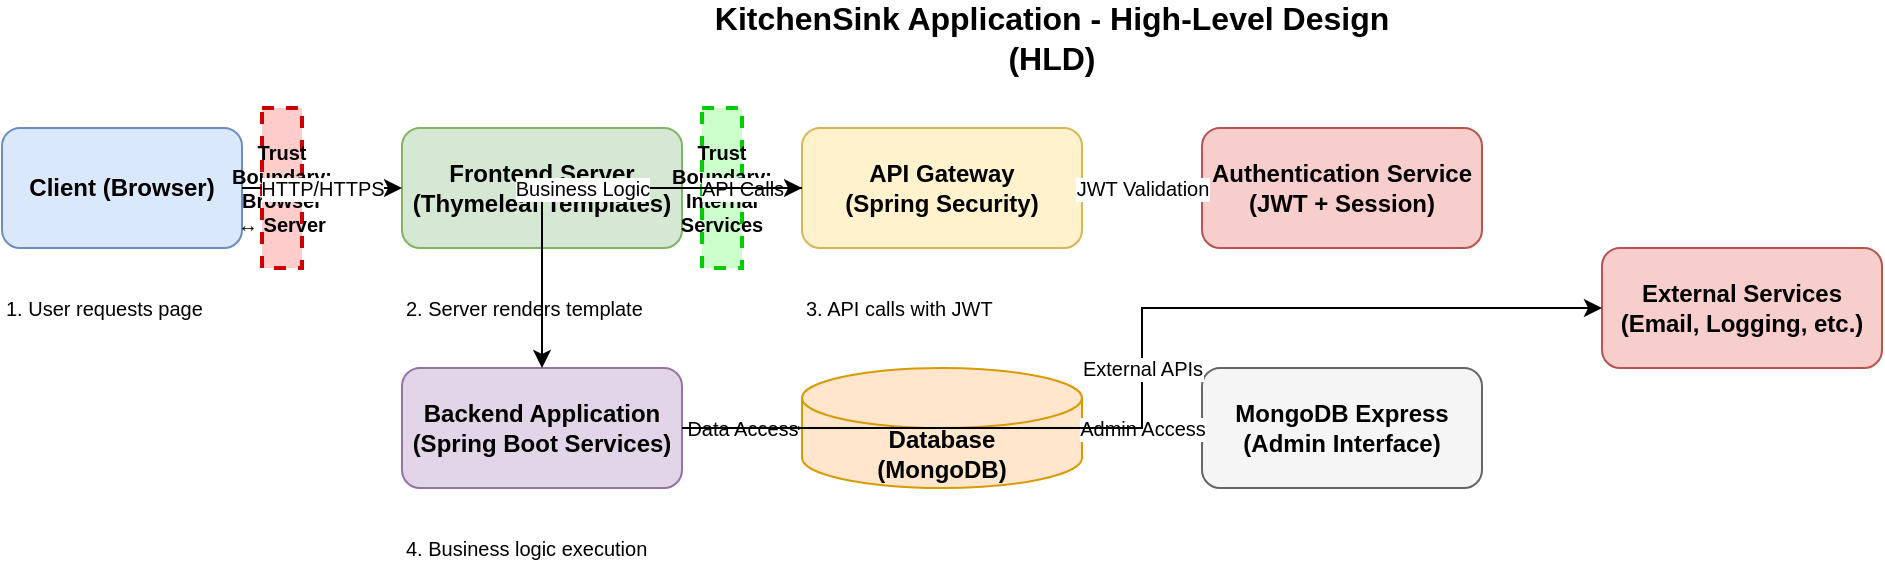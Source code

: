 <?xml version="1.0" encoding="UTF-8"?>
<mxfile version="22.1.16" type="device">
  <diagram name="High-Level Design" id="hld-diagram">
    <mxGraphModel dx="1422" dy="794" grid="1" gridSize="10" guides="1" tooltips="1" connect="1" arrows="1" fold="1" page="1" pageScale="1" pageWidth="1169" pageHeight="827" math="0" shadow="0">
      <root>
        <mxCell id="0" />
        <mxCell id="1" parent="0" />
        
        <!-- Title -->
        <mxCell id="title" value="KitchenSink Application - High-Level Design (HLD)" style="text;html=1;strokeColor=none;fillColor=none;align=center;verticalAlign=middle;whiteSpace=wrap;rounded=0;fontSize=16;fontStyle=1;" vertex="1" parent="1">
          <mxGeometry x="400" y="20" width="350" height="30" as="geometry" />
        </mxCell>
        
        <!-- Client Layer -->
        <mxCell id="client" value="Client (Browser)" style="rounded=1;whiteSpace=wrap;html=1;fillColor=#dae8fc;strokeColor=#6c8ebf;fontSize=12;fontStyle=1;" vertex="1" parent="1">
          <mxGeometry x="50" y="80" width="120" height="60" as="geometry" />
        </mxCell>
        
        <!-- Frontend Server -->
        <mxCell id="frontend" value="Frontend Server&#xa;(Thymeleaf Templates)" style="rounded=1;whiteSpace=wrap;html=1;fillColor=#d5e8d4;strokeColor=#82b366;fontSize=12;fontStyle=1;" vertex="1" parent="1">
          <mxGeometry x="250" y="80" width="140" height="60" as="geometry" />
        </mxCell>
        
        <!-- API Gateway -->
        <mxCell id="gateway" value="API Gateway&#xa;(Spring Security)" style="rounded=1;whiteSpace=wrap;html=1;fillColor=#fff2cc;strokeColor=#d6b656;fontSize=12;fontStyle=1;" vertex="1" parent="1">
          <mxGeometry x="450" y="80" width="140" height="60" as="geometry" />
        </mxCell>
        
        <!-- Authentication Service -->
        <mxCell id="auth" value="Authentication Service&#xa;(JWT + Session)" style="rounded=1;whiteSpace=wrap;html=1;fillColor=#f8cecc;strokeColor=#b85450;fontSize=12;fontStyle=1;" vertex="1" parent="1">
          <mxGeometry x="650" y="80" width="140" height="60" as="geometry" />
        </mxCell>
        
        <!-- Backend Application -->
        <mxCell id="backend" value="Backend Application&#xa;(Spring Boot Services)" style="rounded=1;whiteSpace=wrap;html=1;fillColor=#e1d5e7;strokeColor=#9673a6;fontSize=12;fontStyle=1;" vertex="1" parent="1">
          <mxGeometry x="250" y="200" width="140" height="60" as="geometry" />
        </mxCell>
        
        <!-- Database -->
        <mxCell id="database" value="Database&#xa;(MongoDB)" style="shape=cylinder3;whiteSpace=wrap;html=1;boundedLbl=1;backgroundOutline=1;size=15;fillColor=#ffe6cc;strokeColor=#d79b00;fontSize=12;fontStyle=1;" vertex="1" parent="1">
          <mxGeometry x="450" y="200" width="140" height="60" as="geometry" />
        </mxCell>
        
        <!-- MongoDB Express -->
        <mxCell id="mongo-express" value="MongoDB Express&#xa;(Admin Interface)" style="rounded=1;whiteSpace=wrap;html=1;fillColor=#f5f5f5;strokeColor=#666666;fontSize=12;fontStyle=1;" vertex="1" parent="1">
          <mxGeometry x="650" y="200" width="140" height="60" as="geometry" />
        </mxCell>
        
        <!-- External Services -->
        <mxCell id="external" value="External Services&#xa;(Email, Logging, etc.)" style="rounded=1;whiteSpace=wrap;html=1;fillColor=#f8cecc;strokeColor=#b85450;fontSize=12;fontStyle=1;" vertex="1" parent="1">
          <mxGeometry x="850" y="140" width="140" height="60" as="geometry" />
        </mxCell>
        
        <!-- Trust Boundaries -->
        <mxCell id="trust-boundary-1" value="Trust Boundary: Browser ↔ Server" style="shape=rect;html=1;whiteSpace=wrap;fillColor=#ffcccc;strokeColor=#cc0000;strokeWidth=2;dashed=1;fontSize=10;fontStyle=1;" vertex="1" parent="1">
          <mxGeometry x="180" y="70" width="20" height="80" as="geometry" />
        </mxCell>
        
        <mxCell id="trust-boundary-2" value="Trust Boundary: Internal Services" style="shape=rect;html=1;whiteSpace=wrap;fillColor=#ccffcc;strokeColor=#00cc00;strokeWidth=2;dashed=1;fontSize=10;fontStyle=1;" vertex="1" parent="1">
          <mxGeometry x="400" y="70" width="20" height="80" as="geometry" />
        </mxCell>
        
        <!-- Connections -->
        <mxCell id="conn1" value="HTTP/HTTPS" style="edgeStyle=orthogonalEdgeStyle;rounded=0;orthogonalLoop=1;jettySize=auto;html=1;fontSize=10;" edge="1" parent="1" source="client" target="frontend">
          <mxGeometry relative="1" as="geometry" />
        </mxCell>
        
        <mxCell id="conn2" value="API Calls" style="edgeStyle=orthogonalEdgeStyle;rounded=0;orthogonalLoop=1;jettySize=auto;html=1;fontSize=10;" edge="1" parent="1" source="frontend" target="gateway">
          <mxGeometry relative="1" as="geometry" />
        </mxCell>
        
        <mxCell id="conn3" value="JWT Validation" style="edgeStyle=orthogonalEdgeStyle;rounded=0;orthogonalLoop=1;jettySize=auto;html=1;fontSize=10;" edge="1" parent="1" source="gateway" target="auth">
          <mxGeometry relative="1" as="geometry" />
        </mxCell>
        
        <mxCell id="conn4" value="Business Logic" style="edgeStyle=orthogonalEdgeStyle;rounded=0;orthogonalLoop=1;jettySize=auto;html=1;fontSize=10;" edge="1" parent="1" source="gateway" target="backend">
          <mxGeometry relative="1" as="geometry" />
        </mxCell>
        
        <mxCell id="conn5" value="Data Access" style="edgeStyle=orthogonalEdgeStyle;rounded=0;orthogonalLoop=1;jettySize=auto;html=1;fontSize=10;" edge="1" parent="1" source="backend" target="database">
          <mxGeometry relative="1" as="geometry" />
        </mxCell>
        
        <mxCell id="conn6" value="Admin Access" style="edgeStyle=orthogonalEdgeStyle;rounded=0;orthogonalLoop=1;jettySize=auto;html=1;fontSize=10;" edge="1" parent="1" source="mongo-express" target="database">
          <mxGeometry relative="1" as="geometry" />
        </mxCell>
        
        <mxCell id="conn7" value="External APIs" style="edgeStyle=orthogonalEdgeStyle;rounded=0;orthogonalLoop=1;jettySize=auto;html=1;fontSize=10;" edge="1" parent="1" source="backend" target="external">
          <mxGeometry relative="1" as="geometry" />
        </mxCell>
        
        <!-- Data Flow Labels -->
        <mxCell id="data-flow-1" value="1. User requests page" style="text;html=1;strokeColor=none;fillColor=none;align=left;verticalAlign=middle;whiteSpace=wrap;rounded=0;fontSize=10;" vertex="1" parent="1">
          <mxGeometry x="50" y="160" width="120" height="20" as="geometry" />
        </mxCell>
        
        <mxCell id="data-flow-2" value="2. Server renders template" style="text;html=1;strokeColor=none;fillColor=none;align=left;verticalAlign=middle;whiteSpace=wrap;rounded=0;fontSize=10;" vertex="1" parent="1">
          <mxGeometry x="250" y="160" width="140" height="20" as="geometry" />
        </mxCell>
        
        <mxCell id="data-flow-3" value="3. API calls with JWT" style="text;html=1;strokeColor=none;fillColor=none;align=left;verticalAlign=middle;whiteSpace=wrap;rounded=0;fontSize=10;" vertex="1" parent="1">
          <mxGeometry x="450" y="160" width="140" height="20" as="geometry" />
        </mxCell>
        
        <mxCell id="data-flow-4" value="4. Business logic execution" style="text;html=1;strokeColor=none;fillColor=none;align=left;verticalAlign=middle;whiteSpace=wrap;rounded=0;fontSize=10;" vertex="1" parent="1">
          <mxGeometry x="250" y="280" width="140" height="20" as="geometry" />
        </mxCell>
        
      </root>
    </mxGraphModel>
  </diagram>
  
  <diagram name="Low-Level Design" id="lld-diagram">
    <mxGraphModel dx="1422" dy="794" grid="1" gridSize="10" guides="1" tooltips="1" connect="1" arrows="1" fold="1" page="1" pageScale="1" pageWidth="1169" pageHeight="827" math="0" shadow="0">
      <root>
        <mxCell id="0" />
        <mxCell id="1" parent="0" />
        
        <!-- Title -->
        <mxCell id="title-lld" value="KitchenSink Application - Low-Level Design (LLD) - UI + Auth Flow" style="text;html=1;strokeColor=none;fillColor=none;align=center;verticalAlign=middle;whiteSpace=wrap;rounded=0;fontSize=16;fontStyle=1;" vertex="1" parent="1">
          <mxGeometry x="350" y="20" width="450" height="30" as="geometry" />
        </mxCell>
        
        <!-- User -->
        <mxCell id="user" value="User" style="ellipse;whiteSpace=wrap;html=1;fillColor=#dae8fc;strokeColor=#6c8ebf;fontSize=12;fontStyle=1;" vertex="1" parent="1">
          <mxGeometry x="50" y="80" width="80" height="60" as="geometry" />
        </mxCell>
        
        <!-- Login Page -->
        <mxCell id="login-page" value="Login Page&#xa;(jwt-login.html)" style="rounded=1;whiteSpace=wrap;html=1;fillColor=#d5e8d4;strokeColor=#82b366;fontSize=12;fontStyle=1;" vertex="1" parent="1">
          <mxGeometry x="180" y="80" width="120" height="60" as="geometry" />
        </mxCell>
        
        <!-- Auth Controller -->
        <mxCell id="auth-controller" value="Auth Controller&#xa;(JwtAuthController)" style="rounded=1;whiteSpace=wrap;html=1;fillColor=#fff2cc;strokeColor=#d6b656;fontSize=12;fontStyle=1;" vertex="1" parent="1">
          <mxGeometry x="350" y="80" width="120" height="60" as="geometry" />
        </mxCell>
        
        <!-- JWT Token Service -->
        <mxCell id="jwt-service" value="JWT Token Service&#xa;(JwtTokenService)" style="rounded=1;whiteSpace=wrap;html=1;fillColor=#f8cecc;strokeColor=#b85450;fontSize=12;fontStyle=1;" vertex="1" parent="1">
          <mxGeometry x="520" y="80" width="120" height="60" as="geometry" />
        </mxCell>
        
        <!-- Auth Filter -->
        <mxCell id="auth-filter" value="JWT Auth Filter&#xa;(JwtAuthenticationFilter)" style="rounded=1;whiteSpace=wrap;html=1;fillColor=#e1d5e7;strokeColor=#9673a6;fontSize=12;fontStyle=1;" vertex="1" parent="1">
          <mxGeometry x="690" y="80" width="120" height="60" as="geometry" />
        </mxCell>
        
        <!-- User Profile Page -->
        <mxCell id="profile-page" value="User Profile Page&#xa;(user-profile.html)" style="rounded=1;whiteSpace=wrap;html=1;fillColor=#d5e8d4;strokeColor=#82b366;fontSize=12;fontStyle=1;" vertex="1" parent="1">
          <mxGeometry x="180" y="200" width="120" height="60" as="geometry" />
        </mxCell>
        
        <!-- Member Controller -->
        <mxCell id="member-controller" value="Member Controller&#xa;(MemberController)" style="rounded=1;whiteSpace=wrap;html=1;fillColor=#fff2cc;strokeColor=#d6b656;fontSize=12;fontStyle=1;" vertex="1" parent="1">
          <mxGeometry x="350" y="200" width="120" height="60" as="geometry" />
        </mxCell>
        
        <!-- Token Storage -->
        <mxCell id="token-storage" value="Token Storage&#xa;(localStorage + Session)" style="shape=cylinder3;whiteSpace=wrap;html=1;boundedLbl=1;backgroundOutline=1;size=15;fillColor=#ffe6cc;strokeColor=#d79b00;fontSize=12;fontStyle=1;" vertex="1" parent="1">
          <mxGeometry x="520" y="200" width="120" height="60" as="geometry" />
        </mxCell>
        
        <!-- Conditional UI -->
        <mxCell id="conditional-ui" value="Conditional UI Rendering&#xa;(Thymeleaf + JavaScript)" style="rounded=1;whiteSpace=wrap;html=1;fillColor=#f5f5f5;strokeColor=#666666;fontSize=12;fontStyle=1;" vertex="1" parent="1">
          <mxGeometry x="690" y="200" width="120" height="60" as="geometry" />
        </mxCell>
        
        <!-- Security Context -->
        <mxCell id="security-context" value="Security Context&#xa;(Spring Security)" style="rounded=1;whiteSpace=wrap;html=1;fillColor=#f8cecc;strokeColor=#b85450;fontSize=12;fontStyle=1;" vertex="1" parent="1">
          <mxGeometry x="860" y="140" width="120" height="60" as="geometry" />
        </mxCell>
        
        <!-- Database -->
        <mxCell id="db-lld" value="Database&#xa;(MongoDB)" style="shape=cylinder3;whiteSpace=wrap;html=1;boundedLbl=1;backgroundOutline=1;size=15;fillColor=#ffe6cc;strokeColor=#d79b00;fontSize=12;fontStyle=1;" vertex="1" parent="1">
          <mxGeometry x="350" y="320" width="120" height="60" as="geometry" />
        </mxCell>
        
        <!-- Sequence Flow -->
        <mxCell id="seq1" value="1. User enters credentials" style="edgeStyle=orthogonalEdgeStyle;rounded=0;orthogonalLoop=1;jettySize=auto;html=1;fontSize=10;" edge="1" parent="1" source="user" target="login-page">
          <mxGeometry relative="1" as="geometry" />
        </mxCell>
        
        <mxCell id="seq2" value="2. POST /jwt-login" style="edgeStyle=orthogonalEdgeStyle;rounded=0;orthogonalLoop=1;jettySize=auto;html=1;fontSize=10;" edge="1" parent="1" source="login-page" target="auth-controller">
          <mxGeometry relative="1" as="geometry" />
        </mxCell>
        
        <mxCell id="seq3" value="3. Generate JWT tokens" style="edgeStyle=orthogonalEdgeStyle;rounded=0;orthogonalLoop=1;jettySize=auto;html=1;fontSize=10;" edge="1" parent="1" source="auth-controller" target="jwt-service">
          <mxGeometry relative="1" as="geometry" />
        </mxCell>
        
        <mxCell id="seq4" value="4. Store in session" style="edgeStyle=orthogonalEdgeStyle;rounded=0;orthogonalLoop=1;jettySize=auto;html=1;fontSize=10;" edge="1" parent="1" source="jwt-service" target="token-storage">
          <mxGeometry relative="1" as="geometry" />
        </mxCell>
        
        <mxCell id="seq5" value="5. Redirect to profile" style="edgeStyle=orthogonalEdgeStyle;rounded=0;orthogonalLoop=1;jettySize=auto;html=1;fontSize=10;" edge="1" parent="1" source="auth-controller" target="profile-page">
          <mxGeometry relative="1" as="geometry" />
        </mxCell>
        
        <mxCell id="seq6" value="6. GET /user-profile" style="edgeStyle=orthogonalEdgeStyle;rounded=0;orthogonalLoop=1;jettySize=auto;html=1;fontSize=10;" edge="1" parent="1" source="profile-page" target="member-controller">
          <mxGeometry relative="1" as="geometry" />
        </mxCell>
        
        <mxCell id="seq7" value="7. JWT validation" style="edgeStyle=orthogonalEdgeStyle;rounded=0;orthogonalLoop=1;jettySize=auto;html=1;fontSize=10;" edge="1" parent="1" source="member-controller" target="auth-filter">
          <mxGeometry relative="1" as="geometry" />
        </mxCell>
        
        <mxCell id="seq8" value="8. Set SecurityContext" style="edgeStyle=orthogonalEdgeStyle;rounded=0;orthogonalLoop=1;jettySize=auto;html=1;fontSize=10;" edge="1" parent="1" source="auth-filter" target="security-context">
          <mxGeometry relative="1" as="geometry" />
        </mxCell>
        
        <mxCell id="seq9" value="9. Load user data" style="edgeStyle=orthogonalEdgeStyle;rounded=0;orthogonalLoop=1;jettySize=auto;html=1;fontSize=10;" edge="1" parent="1" source="member-controller" target="db-lld">
          <mxGeometry relative="1" as="geometry" />
        </mxCell>
        
        <mxCell id="seq10" value="10. Render with user data" style="edgeStyle=orthogonalEdgeStyle;rounded=0;orthogonalLoop=1;jettySize=auto;html=1;fontSize=10;" edge="1" parent="1" source="member-controller" target="conditional-ui">
          <mxGeometry relative="1" as="geometry" />
        </mxCell>
        
        <mxCell id="seq11" value="11. Store in localStorage" style="edgeStyle=orthogonalEdgeStyle;rounded=0;orthogonalLoop=1;jettySize=auto;html=1;fontSize=10;" edge="1" parent="1" source="conditional-ui" target="token-storage">
          <mxGeometry relative="1" as="geometry" />
        </mxCell>
        
        <!-- Trust Boundaries -->
        <mxCell id="trust-boundary-lld-1" value="Client Side" style="shape=rect;html=1;whiteSpace=wrap;fillColor=#ffcccc;strokeColor=#cc0000;strokeWidth=2;dashed=1;fontSize=10;fontStyle=1;" vertex="1" parent="1">
          <mxGeometry x="150" y="70" width="20" height="80" as="geometry" />
        </mxCell>
        
        <mxCell id="trust-boundary-lld-2" value="Server Side" style="shape=rect;html=1;whiteSpace=wrap;fillColor=#ccffcc;strokeColor=#00cc00;strokeWidth=2;dashed=1;fontSize=10;fontStyle=1;" vertex="1" parent="1">
          <mxGeometry x="320" y="70" width="20" height="80" as="geometry" />
        </mxCell>
        
        <!-- Detailed Flow Labels -->
        <mxCell id="flow-detail-1" value="A. Token Retrieval:&#xa;- From localStorage&#xa;- From hidden inputs&#xa;- From session attributes" style="text;html=1;strokeColor=none;fillColor=#f0f0f0;align=left;verticalAlign=top;whiteSpace=wrap;rounded=1;fontSize=10;" vertex="1" parent="1">
          <mxGeometry x="50" y="400" width="200" height="80" as="geometry" />
        </mxCell>
        
        <mxCell id="flow-detail-2" value="B. Token Verification:&#xa;- JWT signature validation&#xa;- Expiration check&#xa;- User details loading" style="text;html=1;strokeColor=none;fillColor=#f0f0f0;align=left;verticalAlign=top;whiteSpace=wrap;rounded=1;fontSize=10;" vertex="1" parent="1">
          <mxGeometry x="280" y="400" width="200" height="80" as="geometry" />
        </mxCell>
        
        <mxCell id="flow-detail-3" value="C. UI Rendering:&#xa;- Conditional elements&#xa;- Role-based content&#xa;- Token-based state" style="text;html=1;strokeColor=none;fillColor=#f0f0f0;align=left;verticalAlign=top;whiteSpace=wrap;rounded=1;fontSize=10;" vertex="1" parent="1">
          <mxGeometry x="510" y="400" width="200" height="80" as="geometry" />
        </mxCell>
        
        <mxCell id="flow-detail-4" value="D. Error Handling:&#xa;- 401 Unauthorized&#xa;- 403 Forbidden&#xa;- Token expiration" style="text;html=1;strokeColor=none;fillColor=#f0f0f0;align=left;verticalAlign=top;whiteSpace=wrap;rounded=1;fontSize=10;" vertex="1" parent="1">
          <mxGeometry x="740" y="400" width="200" height="80" as="geometry" />
        </mxCell>
        
      </root>
    </mxGraphModel>
  </diagram>
  
  <diagram name="Sequence Flow" id="sequence-diagram">
    <mxGraphModel dx="1422" dy="794" grid="1" gridSize="10" guides="1" tooltips="1" connect="1" arrows="1" fold="1" page="1" pageScale="1" pageWidth="1169" pageHeight="827" math="0" shadow="0">
      <root>
        <mxCell id="0" />
        <mxCell id="1" parent="0" />
        
        <!-- Title -->
        <mxCell id="title-seq" value="Authentication Sequence Flow" style="text;html=1;strokeColor=none;fillColor=none;align=center;verticalAlign=middle;whiteSpace=wrap;rounded=0;fontSize=16;fontStyle=1;" vertex="1" parent="1">
          <mxGeometry x="400" y="20" width="350" height="30" as="geometry" />
        </mxCell>
        
        <!-- Actors -->
        <mxCell id="user-seq" value="User" style="ellipse;whiteSpace=wrap;html=1;fillColor=#dae8fc;strokeColor=#6c8ebf;fontSize=12;fontStyle=1;" vertex="1" parent="1">
          <mxGeometry x="50" y="80" width="80" height="60" as="geometry" />
        </mxCell>
        
        <mxCell id="browser-seq" value="Browser" style="rounded=1;whiteSpace=wrap;html=1;fillColor=#d5e8d4;strokeColor=#82b366;fontSize=12;fontStyle=1;" vertex="1" parent="1">
          <mxGeometry x="200" y="80" width="80" height="60" as="geometry" />
        </mxCell>
        
        <mxCell id="server-seq" value="Server" style="rounded=1;whiteSpace=wrap;html=1;fillColor=#fff2cc;strokeColor=#d6b656;fontSize=12;fontStyle=1;" vertex="1" parent="1">
          <mxGeometry x="350" y="80" width="80" height="60" as="geometry" />
        </mxCell>
        
        <mxCell id="auth-seq" value="Auth Service" style="rounded=1;whiteSpace=wrap;html=1;fillColor=#f8cecc;strokeColor=#b85450;fontSize=12;fontStyle=1;" vertex="1" parent="1">
          <mxGeometry x="500" y="80" width="80" height="60" as="geometry" />
        </mxCell>
        
        <mxCell id="db-seq" value="Database" style="shape=cylinder3;whiteSpace=wrap;html=1;boundedLbl=1;backgroundOutline=1;size=15;fillColor=#ffe6cc;strokeColor=#d79b00;fontSize=12;fontStyle=1;" vertex="1" parent="1">
          <mxGeometry x="650" y="80" width="80" height="60" as="geometry" />
        </mxCell>
        
        <!-- Sequence Lines -->
        <mxCell id="seq-line-1" value="" style="endArrow=classic;html=1;rounded=0;fontSize=10;" edge="1" parent="1" source="user-seq" target="browser-seq">
          <mxGeometry width="50" height="50" relative="1" as="geometry">
            <mxPoint x="240" y="110" as="sourcePoint" />
            <mxPoint x="290" y="60" as="targetPoint" />
          </mxGeometry>
        </mxCell>
        
        <mxCell id="seq-line-2" value="" style="endArrow=classic;html=1;rounded=0;fontSize=10;" edge="1" parent="1" source="browser-seq" target="server-seq">
          <mxGeometry width="50" height="50" relative="1" as="geometry">
            <mxPoint x="390" y="110" as="sourcePoint" />
            <mxPoint x="440" y="60" as="targetPoint" />
          </mxGeometry>
        </mxCell>
        
        <mxCell id="seq-line-3" value="" style="endArrow=classic;html=1;rounded=0;fontSize=10;" edge="1" parent="1" source="server-seq" target="auth-seq">
          <mxGeometry width="50" height="50" relative="1" as="geometry">
            <mxPoint x="540" y="110" as="sourcePoint" />
            <mxPoint x="590" y="60" as="targetPoint" />
          </mxGeometry>
        </mxCell>
        
        <mxCell id="seq-line-4" value="" style="endArrow=classic;html=1;rounded=0;fontSize=10;" edge="1" parent="1" source="auth-seq" target="db-seq">
          <mxGeometry width="50" height="50" relative="1" as="geometry">
            <mxPoint x="690" y="110" as="sourcePoint" />
            <mxPoint x="740" y="60" as="targetPoint" />
          </mxGeometry>
        </mxCell>
        
        <!-- Sequence Steps -->
        <mxCell id="step1" value="1. User enters credentials" style="text;html=1;strokeColor=none;fillColor=none;align=left;verticalAlign=middle;whiteSpace=wrap;rounded=0;fontSize=10;" vertex="1" parent="1">
          <mxGeometry x="50" y="160" width="150" height="20" as="geometry" />
        </mxCell>
        
        <mxCell id="step2" value="2. Browser sends POST /jwt-login" style="text;html=1;strokeColor=none;fillColor=none;align=left;verticalAlign=middle;whiteSpace=wrap;rounded=0;fontSize=10;" vertex="1" parent="1">
          <mxGeometry x="200" y="160" width="150" height="20" as="geometry" />
        </mxCell>
        
        <mxCell id="step3" value="3. Server validates credentials" style="text;html=1;strokeColor=none;fillColor=none;align=left;verticalAlign=middle;whiteSpace=wrap;rounded=0;fontSize=10;" vertex="1" parent="1">
          <mxGeometry x="350" y="160" width="150" height="20" as="geometry" />
        </mxCell>
        
        <mxCell id="step4" value="4. Auth service generates JWT" style="text;html=1;strokeColor=none;fillColor=none;align=left;verticalAlign=middle;whiteSpace=wrap;rounded=0;fontSize=10;" vertex="1" parent="1">
          <mxGeometry x="500" y="160" width="150" height="20" as="geometry" />
        </mxCell>
        
        <mxCell id="step5" value="5. Database stores user session" style="text;html=1;strokeColor=none;fillColor=none;align=left;verticalAlign=middle;whiteSpace=wrap;rounded=0;fontSize=10;" vertex="1" parent="1">
          <mxGeometry x="650" y="160" width="150" height="20" as="geometry" />
        </mxCell>
        
        <!-- Return Flow -->
        <mxCell id="return1" value="6. JWT tokens returned" style="text;html=1;strokeColor=none;fillColor=none;align=left;verticalAlign=middle;whiteSpace=wrap;rounded=0;fontSize=10;" vertex="1" parent="1">
          <mxGeometry x="650" y="200" width="150" height="20" as="geometry" />
        </mxCell>
        
        <mxCell id="return2" value="7. Server redirects with tokens" style="text;html=1;strokeColor=none;fillColor=none;align=left;verticalAlign=middle;whiteSpace=wrap;rounded=0;fontSize=10;" vertex="1" parent="1">
          <mxGeometry x="500" y="200" width="150" height="20" as="geometry" />
        </mxCell>
        
        <mxCell id="return3" value="8. Browser stores in localStorage" style="text;html=1;strokeColor=none;fillColor=none;align=left;verticalAlign=middle;whiteSpace=wrap;rounded=0;fontSize=10;" vertex="1" parent="1">
          <mxGeometry x="350" y="200" width="150" height="20" as="geometry" />
        </mxCell>
        
        <mxCell id="return4" value="9. User profile rendered" style="text;html=1;strokeColor=none;fillColor=none;align=left;verticalAlign=middle;whiteSpace=wrap;rounded=0;fontSize=10;" vertex="1" parent="1">
          <mxGeometry x="200" y="200" width="150" height="20" as="geometry" />
        </mxCell>
        
        <!-- Token Validation Flow -->
        <mxCell id="validation-title" value="Token Validation Flow" style="text;html=1;strokeColor=none;fillColor=none;align=center;verticalAlign=middle;whiteSpace=wrap;rounded=0;fontSize=14;fontStyle=1;" vertex="1" parent="1">
          <mxGeometry x="400" y="280" width="200" height="30" as="geometry" />
        </mxCell>
        
        <mxCell id="validation1" value="10. User requests protected page" style="text;html=1;strokeColor=none;fillColor=#f0f0f0;align=left;verticalAlign=middle;whiteSpace=wrap;rounded=1;fontSize=10;" vertex="1" parent="1">
          <mxGeometry x="50" y="320" width="200" height="20" as="geometry" />
        </mxCell>
        
        <mxCell id="validation2" value="11. JWT Auth Filter intercepts" style="text;html=1;strokeColor=none;fillColor=#f0f0f0;align=left;verticalAlign=middle;whiteSpace=wrap;rounded=1;fontSize=10;" vertex="1" parent="1">
          <mxGeometry x="280" y="320" width="200" height="20" as="geometry" />
        </mxCell>
        
        <mxCell id="validation3" value="12. Token extracted from header" style="text;html=1;strokeColor=none;fillColor=#f0f0f0;align=left;verticalAlign=middle;whiteSpace=wrap;rounded=1;fontSize=10;" vertex="1" parent="1">
          <mxGeometry x="510" y="320" width="200" height="20" as="geometry" />
        </mxCell>
        
        <mxCell id="validation4" value="13. Token validated and user loaded" style="text;html=1;strokeColor=none;fillColor=#f0f0f0;align=left;verticalAlign=middle;whiteSpace=wrap;rounded=1;fontSize=10;" vertex="1" parent="1">
          <mxGeometry x="740" y="320" width="200" height="20" as="geometry" />
        </mxCell>
        
        <mxCell id="validation5" value="14. SecurityContext set" style="text;html=1;strokeColor=none;fillColor=#f0f0f0;align=left;verticalAlign=middle;whiteSpace=wrap;rounded=1;fontSize=10;" vertex="1" parent="1">
          <mxGeometry x="50" y="360" width="200" height="20" as="geometry" />
        </mxCell>
        
        <mxCell id="validation6" value="15. Page rendered with user data" style="text;html=1;strokeColor=none;fillColor=#f0f0f0;align=left;verticalAlign=middle;whiteSpace=wrap;rounded=1;fontSize=10;" vertex="1" parent="1">
          <mxGeometry x="280" y="360" width="200" height="20" as="geometry" />
        </mxCell>
        
        <mxCell id="validation7" value="16. Conditional UI elements shown" style="text;html=1;strokeColor=none;fillColor=#f0f0f0;align=left;verticalAlign=middle;whiteSpace=wrap;rounded=1;fontSize=10;" vertex="1" parent="1">
          <mxGeometry x="510" y="360" width="200" height="20" as="geometry" />
        </mxCell>
        
        <mxCell id="validation8" value="17. User continues using app" style="text;html=1;strokeColor=none;fillColor=#f0f0f0;align=left;verticalAlign=middle;whiteSpace=wrap;rounded=1;fontSize=10;" vertex="1" parent="1">
          <mxGeometry x="740" y="360" width="200" height="20" as="geometry" />
        </mxCell>
        
      </root>
    </mxGraphModel>
  </diagram>
  
</mxfile> 